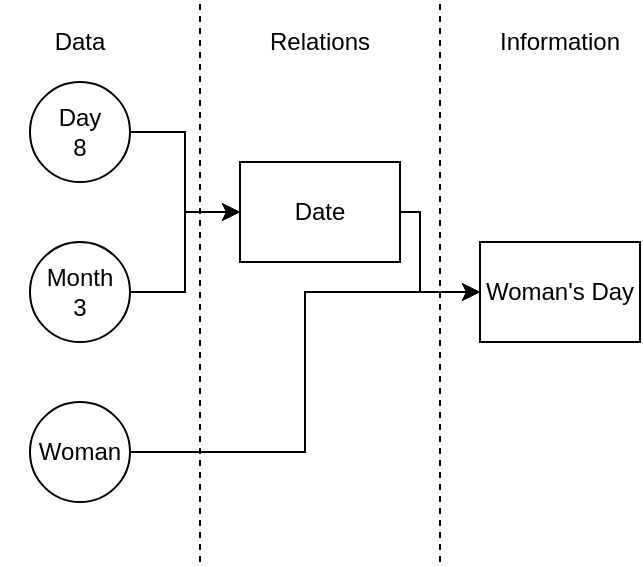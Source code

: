 <mxfile version="21.3.7" type="device">
  <diagram name="Page-1" id="PtPlZ7lnn2_ocKRQWq7T">
    <mxGraphModel dx="607" dy="380" grid="1" gridSize="10" guides="1" tooltips="1" connect="1" arrows="1" fold="1" page="1" pageScale="1" pageWidth="850" pageHeight="1100" math="0" shadow="0">
      <root>
        <mxCell id="0" />
        <mxCell id="1" parent="0" />
        <mxCell id="g1rMZGtN5V3IQvAPv1M4-1" value="Relations" style="text;html=1;strokeColor=none;fillColor=none;align=center;verticalAlign=middle;whiteSpace=wrap;rounded=0;" vertex="1" parent="1">
          <mxGeometry x="280" y="160" width="80" height="40" as="geometry" />
        </mxCell>
        <mxCell id="g1rMZGtN5V3IQvAPv1M4-2" value="Information" style="text;html=1;strokeColor=none;fillColor=none;align=center;verticalAlign=middle;whiteSpace=wrap;rounded=0;" vertex="1" parent="1">
          <mxGeometry x="400" y="160" width="80" height="40" as="geometry" />
        </mxCell>
        <mxCell id="g1rMZGtN5V3IQvAPv1M4-3" value="Data" style="text;html=1;strokeColor=none;fillColor=none;align=center;verticalAlign=middle;whiteSpace=wrap;rounded=0;" vertex="1" parent="1">
          <mxGeometry x="160" y="160" width="80" height="40" as="geometry" />
        </mxCell>
        <mxCell id="g1rMZGtN5V3IQvAPv1M4-4" value="" style="endArrow=none;dashed=1;html=1;rounded=0;" edge="1" parent="1">
          <mxGeometry width="50" height="50" relative="1" as="geometry">
            <mxPoint x="260" y="440" as="sourcePoint" />
            <mxPoint x="260" y="160" as="targetPoint" />
          </mxGeometry>
        </mxCell>
        <mxCell id="g1rMZGtN5V3IQvAPv1M4-5" value="" style="endArrow=none;dashed=1;html=1;rounded=0;" edge="1" parent="1">
          <mxGeometry width="50" height="50" relative="1" as="geometry">
            <mxPoint x="380" y="440" as="sourcePoint" />
            <mxPoint x="380" y="160" as="targetPoint" />
          </mxGeometry>
        </mxCell>
        <mxCell id="g1rMZGtN5V3IQvAPv1M4-14" style="edgeStyle=orthogonalEdgeStyle;rounded=0;orthogonalLoop=1;jettySize=auto;html=1;exitX=1;exitY=0.5;exitDx=0;exitDy=0;entryX=0;entryY=0.5;entryDx=0;entryDy=0;" edge="1" parent="1" source="g1rMZGtN5V3IQvAPv1M4-7" target="g1rMZGtN5V3IQvAPv1M4-10">
          <mxGeometry relative="1" as="geometry" />
        </mxCell>
        <mxCell id="g1rMZGtN5V3IQvAPv1M4-7" value="Day&lt;br&gt;8" style="ellipse;whiteSpace=wrap;html=1;aspect=fixed;" vertex="1" parent="1">
          <mxGeometry x="175" y="200" width="50" height="50" as="geometry" />
        </mxCell>
        <mxCell id="g1rMZGtN5V3IQvAPv1M4-11" style="edgeStyle=orthogonalEdgeStyle;rounded=0;orthogonalLoop=1;jettySize=auto;html=1;exitX=1;exitY=0.5;exitDx=0;exitDy=0;entryX=0;entryY=0.5;entryDx=0;entryDy=0;" edge="1" parent="1" source="g1rMZGtN5V3IQvAPv1M4-8" target="g1rMZGtN5V3IQvAPv1M4-10">
          <mxGeometry relative="1" as="geometry" />
        </mxCell>
        <mxCell id="g1rMZGtN5V3IQvAPv1M4-8" value="Month&lt;br&gt;3" style="ellipse;whiteSpace=wrap;html=1;aspect=fixed;" vertex="1" parent="1">
          <mxGeometry x="175" y="280" width="50" height="50" as="geometry" />
        </mxCell>
        <mxCell id="g1rMZGtN5V3IQvAPv1M4-21" style="edgeStyle=orthogonalEdgeStyle;rounded=0;orthogonalLoop=1;jettySize=auto;html=1;exitX=1;exitY=0.5;exitDx=0;exitDy=0;entryX=0;entryY=0.5;entryDx=0;entryDy=0;" edge="1" parent="1" source="g1rMZGtN5V3IQvAPv1M4-9" target="g1rMZGtN5V3IQvAPv1M4-19">
          <mxGeometry relative="1" as="geometry" />
        </mxCell>
        <mxCell id="g1rMZGtN5V3IQvAPv1M4-9" value="Woman" style="ellipse;whiteSpace=wrap;html=1;aspect=fixed;" vertex="1" parent="1">
          <mxGeometry x="175" y="360" width="50" height="50" as="geometry" />
        </mxCell>
        <mxCell id="g1rMZGtN5V3IQvAPv1M4-20" style="edgeStyle=orthogonalEdgeStyle;rounded=0;orthogonalLoop=1;jettySize=auto;html=1;exitX=1;exitY=0.5;exitDx=0;exitDy=0;entryX=0;entryY=0.5;entryDx=0;entryDy=0;" edge="1" parent="1" source="g1rMZGtN5V3IQvAPv1M4-10" target="g1rMZGtN5V3IQvAPv1M4-19">
          <mxGeometry relative="1" as="geometry">
            <Array as="points">
              <mxPoint x="370" y="265" />
              <mxPoint x="370" y="305" />
            </Array>
          </mxGeometry>
        </mxCell>
        <mxCell id="g1rMZGtN5V3IQvAPv1M4-10" value="Date" style="rounded=0;whiteSpace=wrap;html=1;" vertex="1" parent="1">
          <mxGeometry x="280" y="240" width="80" height="50" as="geometry" />
        </mxCell>
        <mxCell id="g1rMZGtN5V3IQvAPv1M4-19" value="Woman&#39;s Day" style="rounded=0;whiteSpace=wrap;html=1;" vertex="1" parent="1">
          <mxGeometry x="400" y="280" width="80" height="50" as="geometry" />
        </mxCell>
      </root>
    </mxGraphModel>
  </diagram>
</mxfile>
